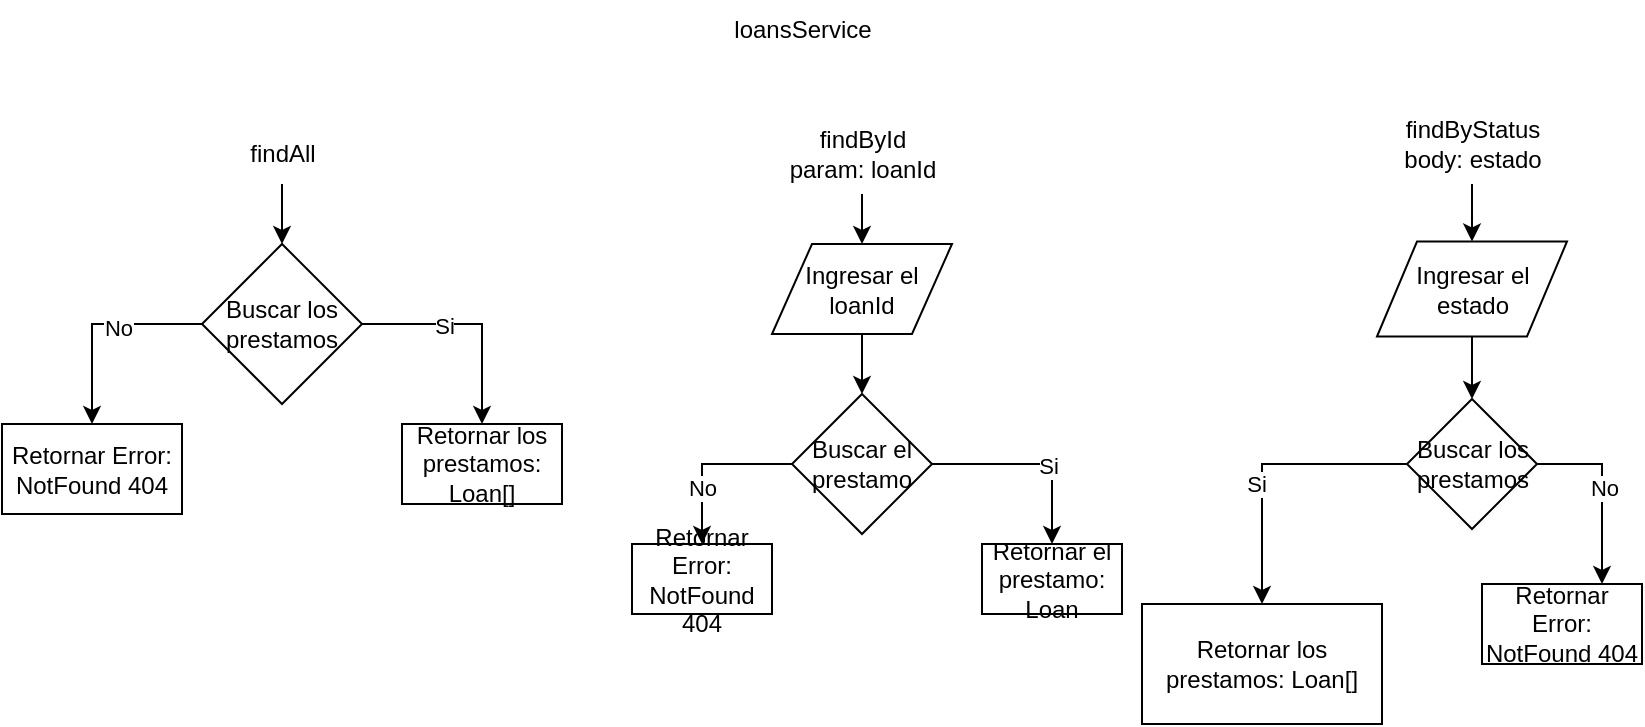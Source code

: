 <mxfile version="24.7.17">
  <diagram name="Página-1" id="9MJWwUZBBLu0T36h7VKG">
    <mxGraphModel dx="1793" dy="911" grid="1" gridSize="10" guides="1" tooltips="1" connect="1" arrows="1" fold="1" page="1" pageScale="1" pageWidth="850" pageHeight="1100" math="0" shadow="0">
      <root>
        <mxCell id="0" />
        <mxCell id="1" parent="0" />
        <mxCell id="t0jGBZ8RW76Y2C9oPi6Z-1" value="loansService" style="text;html=1;align=center;verticalAlign=middle;resizable=0;points=[];autosize=1;strokeColor=none;fillColor=none;" vertex="1" parent="1">
          <mxGeometry x="375" y="18" width="90" height="30" as="geometry" />
        </mxCell>
        <mxCell id="t0jGBZ8RW76Y2C9oPi6Z-3" style="edgeStyle=orthogonalEdgeStyle;rounded=0;orthogonalLoop=1;jettySize=auto;html=1;" edge="1" parent="1" source="t0jGBZ8RW76Y2C9oPi6Z-2" target="t0jGBZ8RW76Y2C9oPi6Z-4">
          <mxGeometry relative="1" as="geometry">
            <mxPoint x="160" y="150" as="targetPoint" />
          </mxGeometry>
        </mxCell>
        <mxCell id="t0jGBZ8RW76Y2C9oPi6Z-2" value="findAll" style="text;html=1;align=center;verticalAlign=middle;resizable=0;points=[];autosize=1;strokeColor=none;fillColor=none;" vertex="1" parent="1">
          <mxGeometry x="130" y="80" width="60" height="30" as="geometry" />
        </mxCell>
        <mxCell id="t0jGBZ8RW76Y2C9oPi6Z-5" style="edgeStyle=orthogonalEdgeStyle;rounded=0;orthogonalLoop=1;jettySize=auto;html=1;" edge="1" parent="1" source="t0jGBZ8RW76Y2C9oPi6Z-4" target="t0jGBZ8RW76Y2C9oPi6Z-7">
          <mxGeometry relative="1" as="geometry">
            <mxPoint x="50" y="240" as="targetPoint" />
          </mxGeometry>
        </mxCell>
        <mxCell id="t0jGBZ8RW76Y2C9oPi6Z-6" value="No" style="edgeLabel;html=1;align=center;verticalAlign=middle;resizable=0;points=[];" vertex="1" connectable="0" parent="t0jGBZ8RW76Y2C9oPi6Z-5">
          <mxGeometry x="-0.203" y="2" relative="1" as="geometry">
            <mxPoint as="offset" />
          </mxGeometry>
        </mxCell>
        <mxCell id="t0jGBZ8RW76Y2C9oPi6Z-8" style="edgeStyle=orthogonalEdgeStyle;rounded=0;orthogonalLoop=1;jettySize=auto;html=1;" edge="1" parent="1" source="t0jGBZ8RW76Y2C9oPi6Z-4" target="t0jGBZ8RW76Y2C9oPi6Z-11">
          <mxGeometry relative="1" as="geometry">
            <mxPoint x="250" y="230" as="targetPoint" />
          </mxGeometry>
        </mxCell>
        <mxCell id="t0jGBZ8RW76Y2C9oPi6Z-9" value="Si" style="edgeLabel;html=1;align=center;verticalAlign=middle;resizable=0;points=[];" vertex="1" connectable="0" parent="t0jGBZ8RW76Y2C9oPi6Z-8">
          <mxGeometry x="-0.252" y="-1" relative="1" as="geometry">
            <mxPoint as="offset" />
          </mxGeometry>
        </mxCell>
        <mxCell id="t0jGBZ8RW76Y2C9oPi6Z-4" value="Buscar los prestamos" style="rhombus;whiteSpace=wrap;html=1;" vertex="1" parent="1">
          <mxGeometry x="120" y="140" width="80" height="80" as="geometry" />
        </mxCell>
        <mxCell id="t0jGBZ8RW76Y2C9oPi6Z-7" value="Retornar Error: NotFound 404" style="rounded=0;whiteSpace=wrap;html=1;" vertex="1" parent="1">
          <mxGeometry x="20" y="230" width="90" height="45" as="geometry" />
        </mxCell>
        <mxCell id="t0jGBZ8RW76Y2C9oPi6Z-11" value="Retornar los prestamos: Loan[]" style="rounded=0;whiteSpace=wrap;html=1;" vertex="1" parent="1">
          <mxGeometry x="220" y="230" width="80" height="40" as="geometry" />
        </mxCell>
        <mxCell id="t0jGBZ8RW76Y2C9oPi6Z-13" style="edgeStyle=orthogonalEdgeStyle;rounded=0;orthogonalLoop=1;jettySize=auto;html=1;" edge="1" parent="1" source="t0jGBZ8RW76Y2C9oPi6Z-12" target="t0jGBZ8RW76Y2C9oPi6Z-14">
          <mxGeometry relative="1" as="geometry">
            <mxPoint x="450" y="150" as="targetPoint" />
          </mxGeometry>
        </mxCell>
        <mxCell id="t0jGBZ8RW76Y2C9oPi6Z-12" value="&lt;div&gt;findById&lt;/div&gt;&lt;div&gt;param: loanId&lt;br&gt;&lt;/div&gt;" style="text;html=1;align=center;verticalAlign=middle;resizable=0;points=[];autosize=1;strokeColor=none;fillColor=none;" vertex="1" parent="1">
          <mxGeometry x="400" y="75" width="100" height="40" as="geometry" />
        </mxCell>
        <mxCell id="t0jGBZ8RW76Y2C9oPi6Z-15" style="edgeStyle=orthogonalEdgeStyle;rounded=0;orthogonalLoop=1;jettySize=auto;html=1;" edge="1" parent="1" source="t0jGBZ8RW76Y2C9oPi6Z-14" target="t0jGBZ8RW76Y2C9oPi6Z-16">
          <mxGeometry relative="1" as="geometry">
            <mxPoint x="450" y="220" as="targetPoint" />
          </mxGeometry>
        </mxCell>
        <mxCell id="t0jGBZ8RW76Y2C9oPi6Z-14" value="Ingresar el loanId" style="shape=parallelogram;perimeter=parallelogramPerimeter;whiteSpace=wrap;html=1;fixedSize=1;" vertex="1" parent="1">
          <mxGeometry x="405" y="140" width="90" height="45" as="geometry" />
        </mxCell>
        <mxCell id="t0jGBZ8RW76Y2C9oPi6Z-17" style="edgeStyle=orthogonalEdgeStyle;rounded=0;orthogonalLoop=1;jettySize=auto;html=1;" edge="1" parent="1" source="t0jGBZ8RW76Y2C9oPi6Z-16" target="t0jGBZ8RW76Y2C9oPi6Z-19">
          <mxGeometry relative="1" as="geometry">
            <mxPoint x="350" y="300" as="targetPoint" />
          </mxGeometry>
        </mxCell>
        <mxCell id="t0jGBZ8RW76Y2C9oPi6Z-18" value="No" style="edgeLabel;html=1;align=center;verticalAlign=middle;resizable=0;points=[];" vertex="1" connectable="0" parent="t0jGBZ8RW76Y2C9oPi6Z-17">
          <mxGeometry x="0.335" relative="1" as="geometry">
            <mxPoint as="offset" />
          </mxGeometry>
        </mxCell>
        <mxCell id="t0jGBZ8RW76Y2C9oPi6Z-20" style="edgeStyle=orthogonalEdgeStyle;rounded=0;orthogonalLoop=1;jettySize=auto;html=1;" edge="1" parent="1" source="t0jGBZ8RW76Y2C9oPi6Z-16" target="t0jGBZ8RW76Y2C9oPi6Z-22">
          <mxGeometry relative="1" as="geometry">
            <mxPoint x="530" y="300" as="targetPoint" />
          </mxGeometry>
        </mxCell>
        <mxCell id="t0jGBZ8RW76Y2C9oPi6Z-21" value="Si" style="edgeLabel;html=1;align=center;verticalAlign=middle;resizable=0;points=[];" vertex="1" connectable="0" parent="t0jGBZ8RW76Y2C9oPi6Z-20">
          <mxGeometry x="0.224" y="-2" relative="1" as="geometry">
            <mxPoint as="offset" />
          </mxGeometry>
        </mxCell>
        <mxCell id="t0jGBZ8RW76Y2C9oPi6Z-16" value="Buscar el prestamo" style="rhombus;whiteSpace=wrap;html=1;" vertex="1" parent="1">
          <mxGeometry x="415" y="215" width="70" height="70" as="geometry" />
        </mxCell>
        <mxCell id="t0jGBZ8RW76Y2C9oPi6Z-19" value="Retornar Error: NotFound 404" style="rounded=0;whiteSpace=wrap;html=1;" vertex="1" parent="1">
          <mxGeometry x="335" y="290" width="70" height="35" as="geometry" />
        </mxCell>
        <mxCell id="t0jGBZ8RW76Y2C9oPi6Z-22" value="Retornar el prestamo: Loan" style="rounded=0;whiteSpace=wrap;html=1;" vertex="1" parent="1">
          <mxGeometry x="510" y="290" width="70" height="35" as="geometry" />
        </mxCell>
        <mxCell id="t0jGBZ8RW76Y2C9oPi6Z-24" style="edgeStyle=orthogonalEdgeStyle;rounded=0;orthogonalLoop=1;jettySize=auto;html=1;" edge="1" parent="1" source="t0jGBZ8RW76Y2C9oPi6Z-23" target="t0jGBZ8RW76Y2C9oPi6Z-25">
          <mxGeometry relative="1" as="geometry">
            <mxPoint x="755" y="150.0" as="targetPoint" />
          </mxGeometry>
        </mxCell>
        <mxCell id="t0jGBZ8RW76Y2C9oPi6Z-23" value="&lt;div&gt;findByStatus&lt;/div&gt;&lt;div&gt;body: estado&lt;br&gt;&lt;/div&gt;" style="text;html=1;align=center;verticalAlign=middle;resizable=0;points=[];autosize=1;strokeColor=none;fillColor=none;" vertex="1" parent="1">
          <mxGeometry x="710" y="70" width="90" height="40" as="geometry" />
        </mxCell>
        <mxCell id="t0jGBZ8RW76Y2C9oPi6Z-26" style="edgeStyle=orthogonalEdgeStyle;rounded=0;orthogonalLoop=1;jettySize=auto;html=1;" edge="1" parent="1" source="t0jGBZ8RW76Y2C9oPi6Z-25" target="t0jGBZ8RW76Y2C9oPi6Z-27">
          <mxGeometry relative="1" as="geometry">
            <mxPoint x="755" y="220" as="targetPoint" />
          </mxGeometry>
        </mxCell>
        <mxCell id="t0jGBZ8RW76Y2C9oPi6Z-25" value="Ingresar el estado" style="shape=parallelogram;perimeter=parallelogramPerimeter;whiteSpace=wrap;html=1;fixedSize=1;" vertex="1" parent="1">
          <mxGeometry x="707.5" y="138.75" width="95" height="47.5" as="geometry" />
        </mxCell>
        <mxCell id="t0jGBZ8RW76Y2C9oPi6Z-28" style="edgeStyle=orthogonalEdgeStyle;rounded=0;orthogonalLoop=1;jettySize=auto;html=1;" edge="1" parent="1" source="t0jGBZ8RW76Y2C9oPi6Z-27" target="t0jGBZ8RW76Y2C9oPi6Z-32">
          <mxGeometry relative="1" as="geometry">
            <mxPoint x="820" y="350" as="targetPoint" />
            <Array as="points">
              <mxPoint x="820" y="250" />
            </Array>
          </mxGeometry>
        </mxCell>
        <mxCell id="t0jGBZ8RW76Y2C9oPi6Z-29" value="No" style="edgeLabel;html=1;align=center;verticalAlign=middle;resizable=0;points=[];" vertex="1" connectable="0" parent="t0jGBZ8RW76Y2C9oPi6Z-28">
          <mxGeometry x="-0.05" y="1" relative="1" as="geometry">
            <mxPoint as="offset" />
          </mxGeometry>
        </mxCell>
        <mxCell id="t0jGBZ8RW76Y2C9oPi6Z-30" style="edgeStyle=orthogonalEdgeStyle;rounded=0;orthogonalLoop=1;jettySize=auto;html=1;" edge="1" parent="1" source="t0jGBZ8RW76Y2C9oPi6Z-27" target="t0jGBZ8RW76Y2C9oPi6Z-33">
          <mxGeometry relative="1" as="geometry">
            <mxPoint x="650" y="350" as="targetPoint" />
          </mxGeometry>
        </mxCell>
        <mxCell id="t0jGBZ8RW76Y2C9oPi6Z-31" value="Si" style="edgeLabel;html=1;align=center;verticalAlign=middle;resizable=0;points=[];" vertex="1" connectable="0" parent="t0jGBZ8RW76Y2C9oPi6Z-30">
          <mxGeometry x="0.157" y="-3" relative="1" as="geometry">
            <mxPoint as="offset" />
          </mxGeometry>
        </mxCell>
        <mxCell id="t0jGBZ8RW76Y2C9oPi6Z-27" value="Buscar los prestamos" style="rhombus;whiteSpace=wrap;html=1;" vertex="1" parent="1">
          <mxGeometry x="722.5" y="217.5" width="65" height="65" as="geometry" />
        </mxCell>
        <mxCell id="t0jGBZ8RW76Y2C9oPi6Z-32" value="Retornar Error: NotFound 404" style="rounded=0;whiteSpace=wrap;html=1;" vertex="1" parent="1">
          <mxGeometry x="760" y="310" width="80" height="40" as="geometry" />
        </mxCell>
        <mxCell id="t0jGBZ8RW76Y2C9oPi6Z-33" value="Retornar los prestamos: Loan[]" style="rounded=0;whiteSpace=wrap;html=1;" vertex="1" parent="1">
          <mxGeometry x="590" y="320" width="120" height="60" as="geometry" />
        </mxCell>
      </root>
    </mxGraphModel>
  </diagram>
</mxfile>
